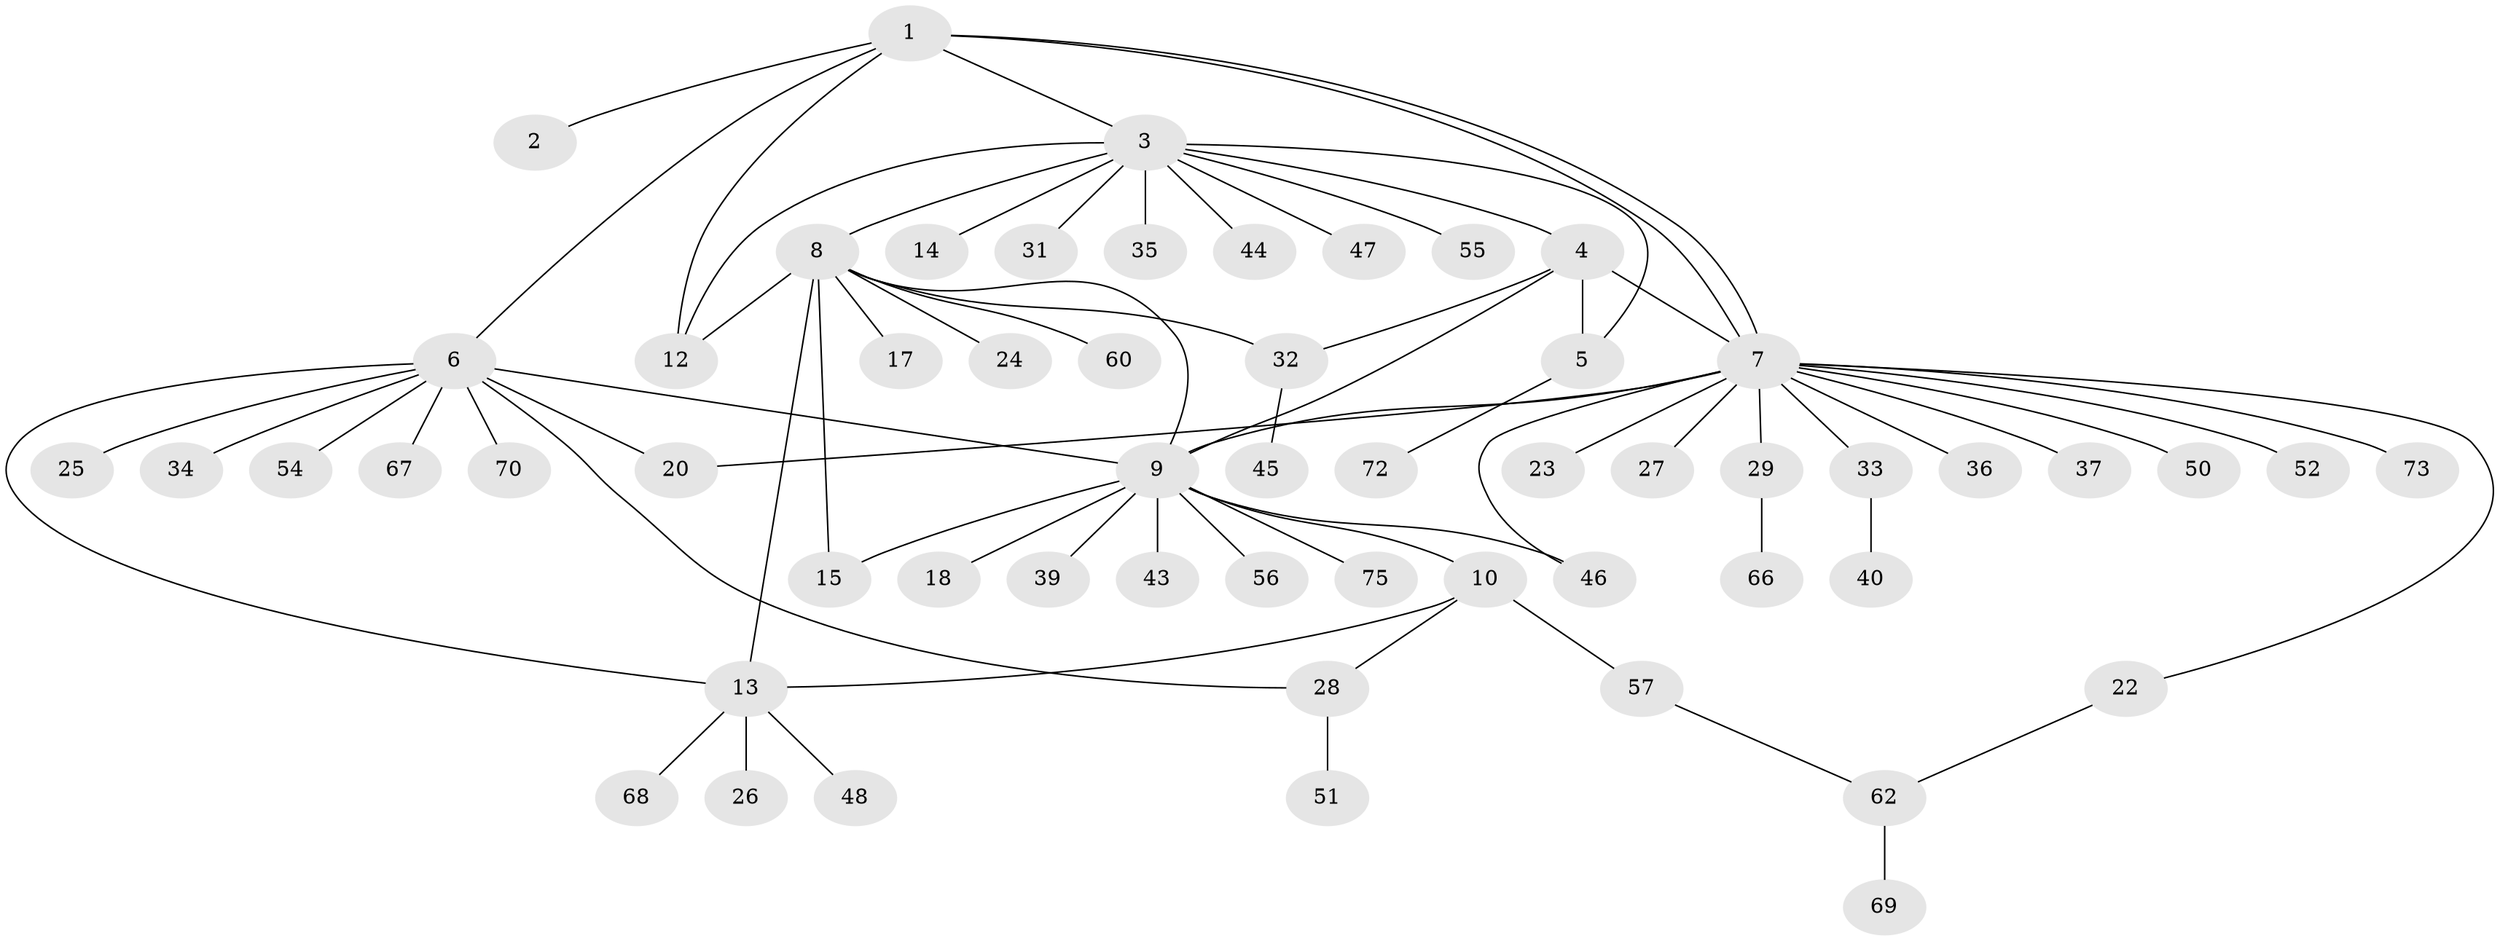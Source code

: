 // Generated by graph-tools (version 1.1) at 2025/23/03/03/25 07:23:52]
// undirected, 57 vertices, 72 edges
graph export_dot {
graph [start="1"]
  node [color=gray90,style=filled];
  1 [super="+11"];
  2;
  3 [super="+61"];
  4 [super="+38"];
  5 [super="+58"];
  6 [super="+41"];
  7 [super="+21"];
  8 [super="+19"];
  9 [super="+59"];
  10;
  12 [super="+53"];
  13 [super="+16"];
  14;
  15;
  17;
  18;
  20 [super="+42"];
  22 [super="+71"];
  23;
  24;
  25;
  26;
  27;
  28;
  29 [super="+30"];
  31 [super="+74"];
  32;
  33 [super="+49"];
  34;
  35;
  36;
  37;
  39;
  40;
  43 [super="+63"];
  44;
  45 [super="+65"];
  46;
  47;
  48;
  50;
  51;
  52;
  54;
  55;
  56;
  57;
  60;
  62 [super="+64"];
  66;
  67;
  68;
  69;
  70;
  72;
  73;
  75;
  1 -- 2;
  1 -- 3;
  1 -- 6;
  1 -- 7;
  1 -- 7;
  1 -- 12;
  3 -- 4;
  3 -- 8;
  3 -- 12;
  3 -- 14;
  3 -- 31;
  3 -- 35;
  3 -- 44;
  3 -- 47;
  3 -- 55;
  3 -- 5;
  4 -- 5;
  4 -- 9;
  4 -- 32;
  4 -- 7;
  5 -- 72;
  6 -- 20;
  6 -- 25;
  6 -- 28;
  6 -- 34;
  6 -- 67;
  6 -- 70;
  6 -- 54;
  6 -- 13;
  6 -- 9;
  7 -- 20;
  7 -- 22;
  7 -- 29;
  7 -- 33;
  7 -- 36;
  7 -- 37;
  7 -- 46;
  7 -- 50;
  7 -- 73;
  7 -- 52;
  7 -- 23;
  7 -- 9;
  7 -- 27;
  8 -- 15;
  8 -- 17;
  8 -- 32;
  8 -- 24;
  8 -- 12;
  8 -- 13;
  8 -- 60;
  8 -- 9;
  9 -- 10;
  9 -- 15;
  9 -- 18;
  9 -- 39;
  9 -- 43;
  9 -- 46;
  9 -- 56;
  9 -- 75;
  10 -- 13;
  10 -- 28;
  10 -- 57;
  13 -- 26;
  13 -- 48;
  13 -- 68;
  22 -- 62;
  28 -- 51;
  29 -- 66;
  32 -- 45;
  33 -- 40;
  57 -- 62;
  62 -- 69;
}
